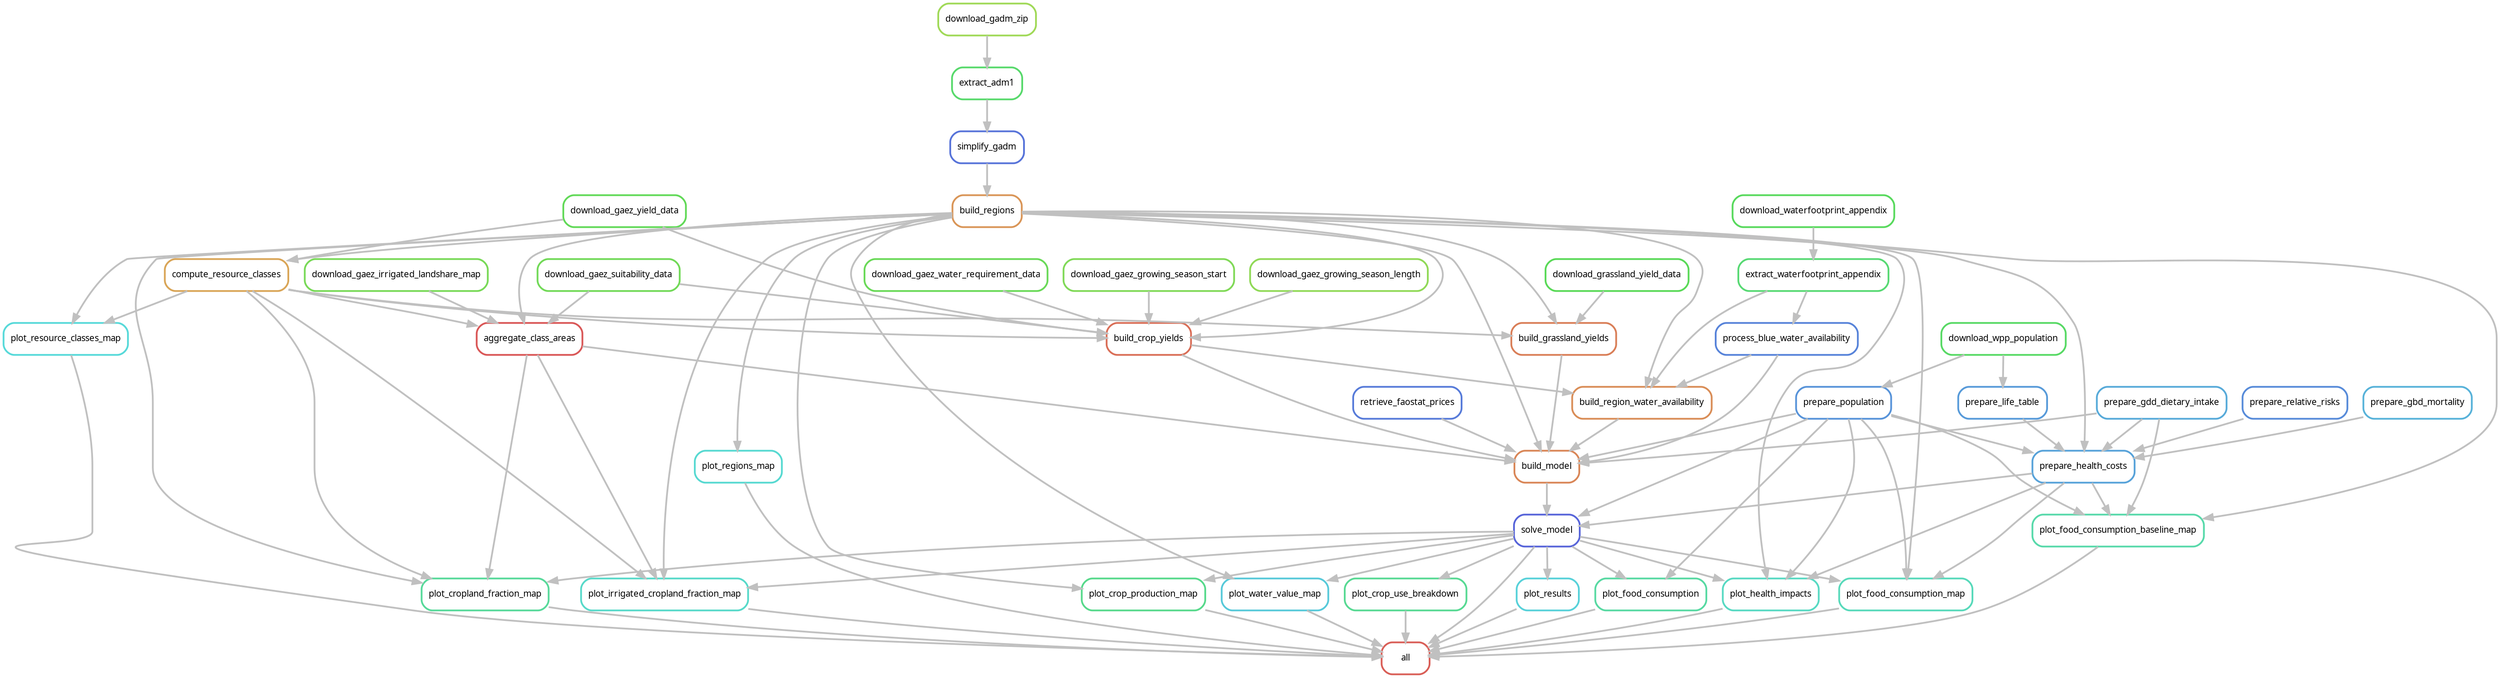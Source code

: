 digraph snakemake_dag {
    graph[bgcolor=white, margin=0];
    node[shape=box, style=rounded, fontname=sans,                 fontsize=10, penwidth=2];
    edge[penwidth=2, color=grey];
	0[label = "all", color = "0.01 0.6 0.85", style="rounded"];
	1[label = "solve_model", color = "0.65 0.6 0.85", style="rounded"];
	2[label = "build_model", color = "0.06 0.6 0.85", style="rounded"];
	3[label = "build_crop_yields", color = "0.03 0.6 0.85", style="rounded"];
	4[label = "download_gaez_yield_data", color = "0.32 0.6 0.85", style="rounded"];
	5[label = "download_gaez_suitability_data", color = "0.30 0.6 0.85", style="rounded"];
	6[label = "download_gaez_growing_season_start", color = "0.28 0.6 0.85", style="rounded"];
	7[label = "download_gaez_growing_season_length", color = "0.26 0.6 0.85", style="rounded"];
	8[label = "compute_resource_classes", color = "0.10 0.6 0.85", style="rounded"];
	9[label = "build_regions", color = "0.08 0.6 0.85", style="rounded"];
	10[label = "simplify_gadm", color = "0.63 0.6 0.85", style="rounded"];
	11[label = "extract_adm1", color = "0.36 0.6 0.85", style="rounded"];
	12[label = "download_gadm_zip", color = "0.24 0.6 0.85", style="rounded"];
	13[label = "download_gaez_water_requirement_data", color = "0.31 0.6 0.85", style="rounded"];
	14[label = "aggregate_class_areas", color = "0.00 0.6 0.85", style="rounded"];
	15[label = "download_gaez_irrigated_landshare_map", color = "0.29 0.6 0.85", style="rounded"];
	16[label = "prepare_population", color = "0.59 0.6 0.85", style="rounded"];
	17[label = "download_wpp_population", color = "0.35 0.6 0.85", style="rounded"];
	18[label = "prepare_gdd_dietary_intake", color = "0.56 0.6 0.85", style="rounded"];
	19[label = "retrieve_faostat_prices", color = "0.62 0.6 0.85", style="rounded"];
	20[label = "build_grassland_yields", color = "0.05 0.6 0.85", style="rounded"];
	21[label = "download_grassland_yield_data", color = "0.33 0.6 0.85", style="rounded"];
	22[label = "build_region_water_availability", color = "0.07 0.6 0.85", style="rounded"];
	23[label = "extract_waterfootprint_appendix", color = "0.37 0.6 0.85", style="rounded"];
	24[label = "download_waterfootprint_appendix", color = "0.34 0.6 0.85", style="rounded"];
	25[label = "process_blue_water_availability", color = "0.61 0.6 0.85", style="rounded"];
	26[label = "prepare_health_costs", color = "0.57 0.6 0.85", style="rounded"];
	27[label = "prepare_relative_risks", color = "0.60 0.6 0.85", style="rounded"];
	28[label = "prepare_gbd_mortality", color = "0.55 0.6 0.85", style="rounded"];
	29[label = "prepare_life_table", color = "0.58 0.6 0.85", style="rounded"];
	30[label = "plot_results", color = "0.51 0.6 0.85", style="rounded"];
	31[label = "plot_health_impacts", color = "0.47 0.6 0.85", style="rounded"];
	32[label = "plot_regions_map", color = "0.49 0.6 0.85", style="rounded"];
	33[label = "plot_resource_classes_map", color = "0.50 0.6 0.85", style="rounded"];
	34[label = "plot_crop_production_map", color = "0.40 0.6 0.85", style="rounded"];
	35[label = "plot_cropland_fraction_map", color = "0.42 0.6 0.85", style="rounded"];
	36[label = "plot_irrigated_cropland_fraction_map", color = "0.48 0.6 0.85", style="rounded"];
	37[label = "plot_crop_use_breakdown", color = "0.41 0.6 0.85", style="rounded"];
	38[label = "plot_water_value_map", color = "0.52 0.6 0.85", style="rounded"];
	39[label = "plot_food_consumption", color = "0.43 0.6 0.85", style="rounded"];
	40[label = "plot_food_consumption_map", color = "0.46 0.6 0.85", style="rounded"];
	41[label = "plot_food_consumption_baseline_map", color = "0.44 0.6 0.85", style="rounded"];
	31 -> 0
	35 -> 0
	41 -> 0
	30 -> 0
	1 -> 0
	38 -> 0
	37 -> 0
	34 -> 0
	36 -> 0
	32 -> 0
	33 -> 0
	40 -> 0
	39 -> 0
	26 -> 1
	16 -> 1
	2 -> 1
	16 -> 2
	9 -> 2
	25 -> 2
	3 -> 2
	19 -> 2
	18 -> 2
	14 -> 2
	20 -> 2
	22 -> 2
	4 -> 3
	9 -> 3
	6 -> 3
	13 -> 3
	5 -> 3
	7 -> 3
	8 -> 3
	4 -> 8
	9 -> 8
	10 -> 9
	11 -> 10
	12 -> 11
	9 -> 14
	15 -> 14
	5 -> 14
	8 -> 14
	17 -> 16
	9 -> 20
	8 -> 20
	21 -> 20
	9 -> 22
	25 -> 22
	23 -> 22
	3 -> 22
	24 -> 23
	23 -> 25
	16 -> 26
	9 -> 26
	27 -> 26
	28 -> 26
	29 -> 26
	18 -> 26
	17 -> 29
	1 -> 30
	1 -> 31
	16 -> 31
	9 -> 31
	26 -> 31
	9 -> 32
	9 -> 33
	8 -> 33
	1 -> 34
	9 -> 34
	1 -> 35
	9 -> 35
	8 -> 35
	14 -> 35
	1 -> 36
	9 -> 36
	8 -> 36
	14 -> 36
	1 -> 37
	1 -> 38
	9 -> 38
	1 -> 39
	16 -> 39
	1 -> 40
	16 -> 40
	9 -> 40
	26 -> 40
	26 -> 41
	18 -> 41
	16 -> 41
	9 -> 41
}            
